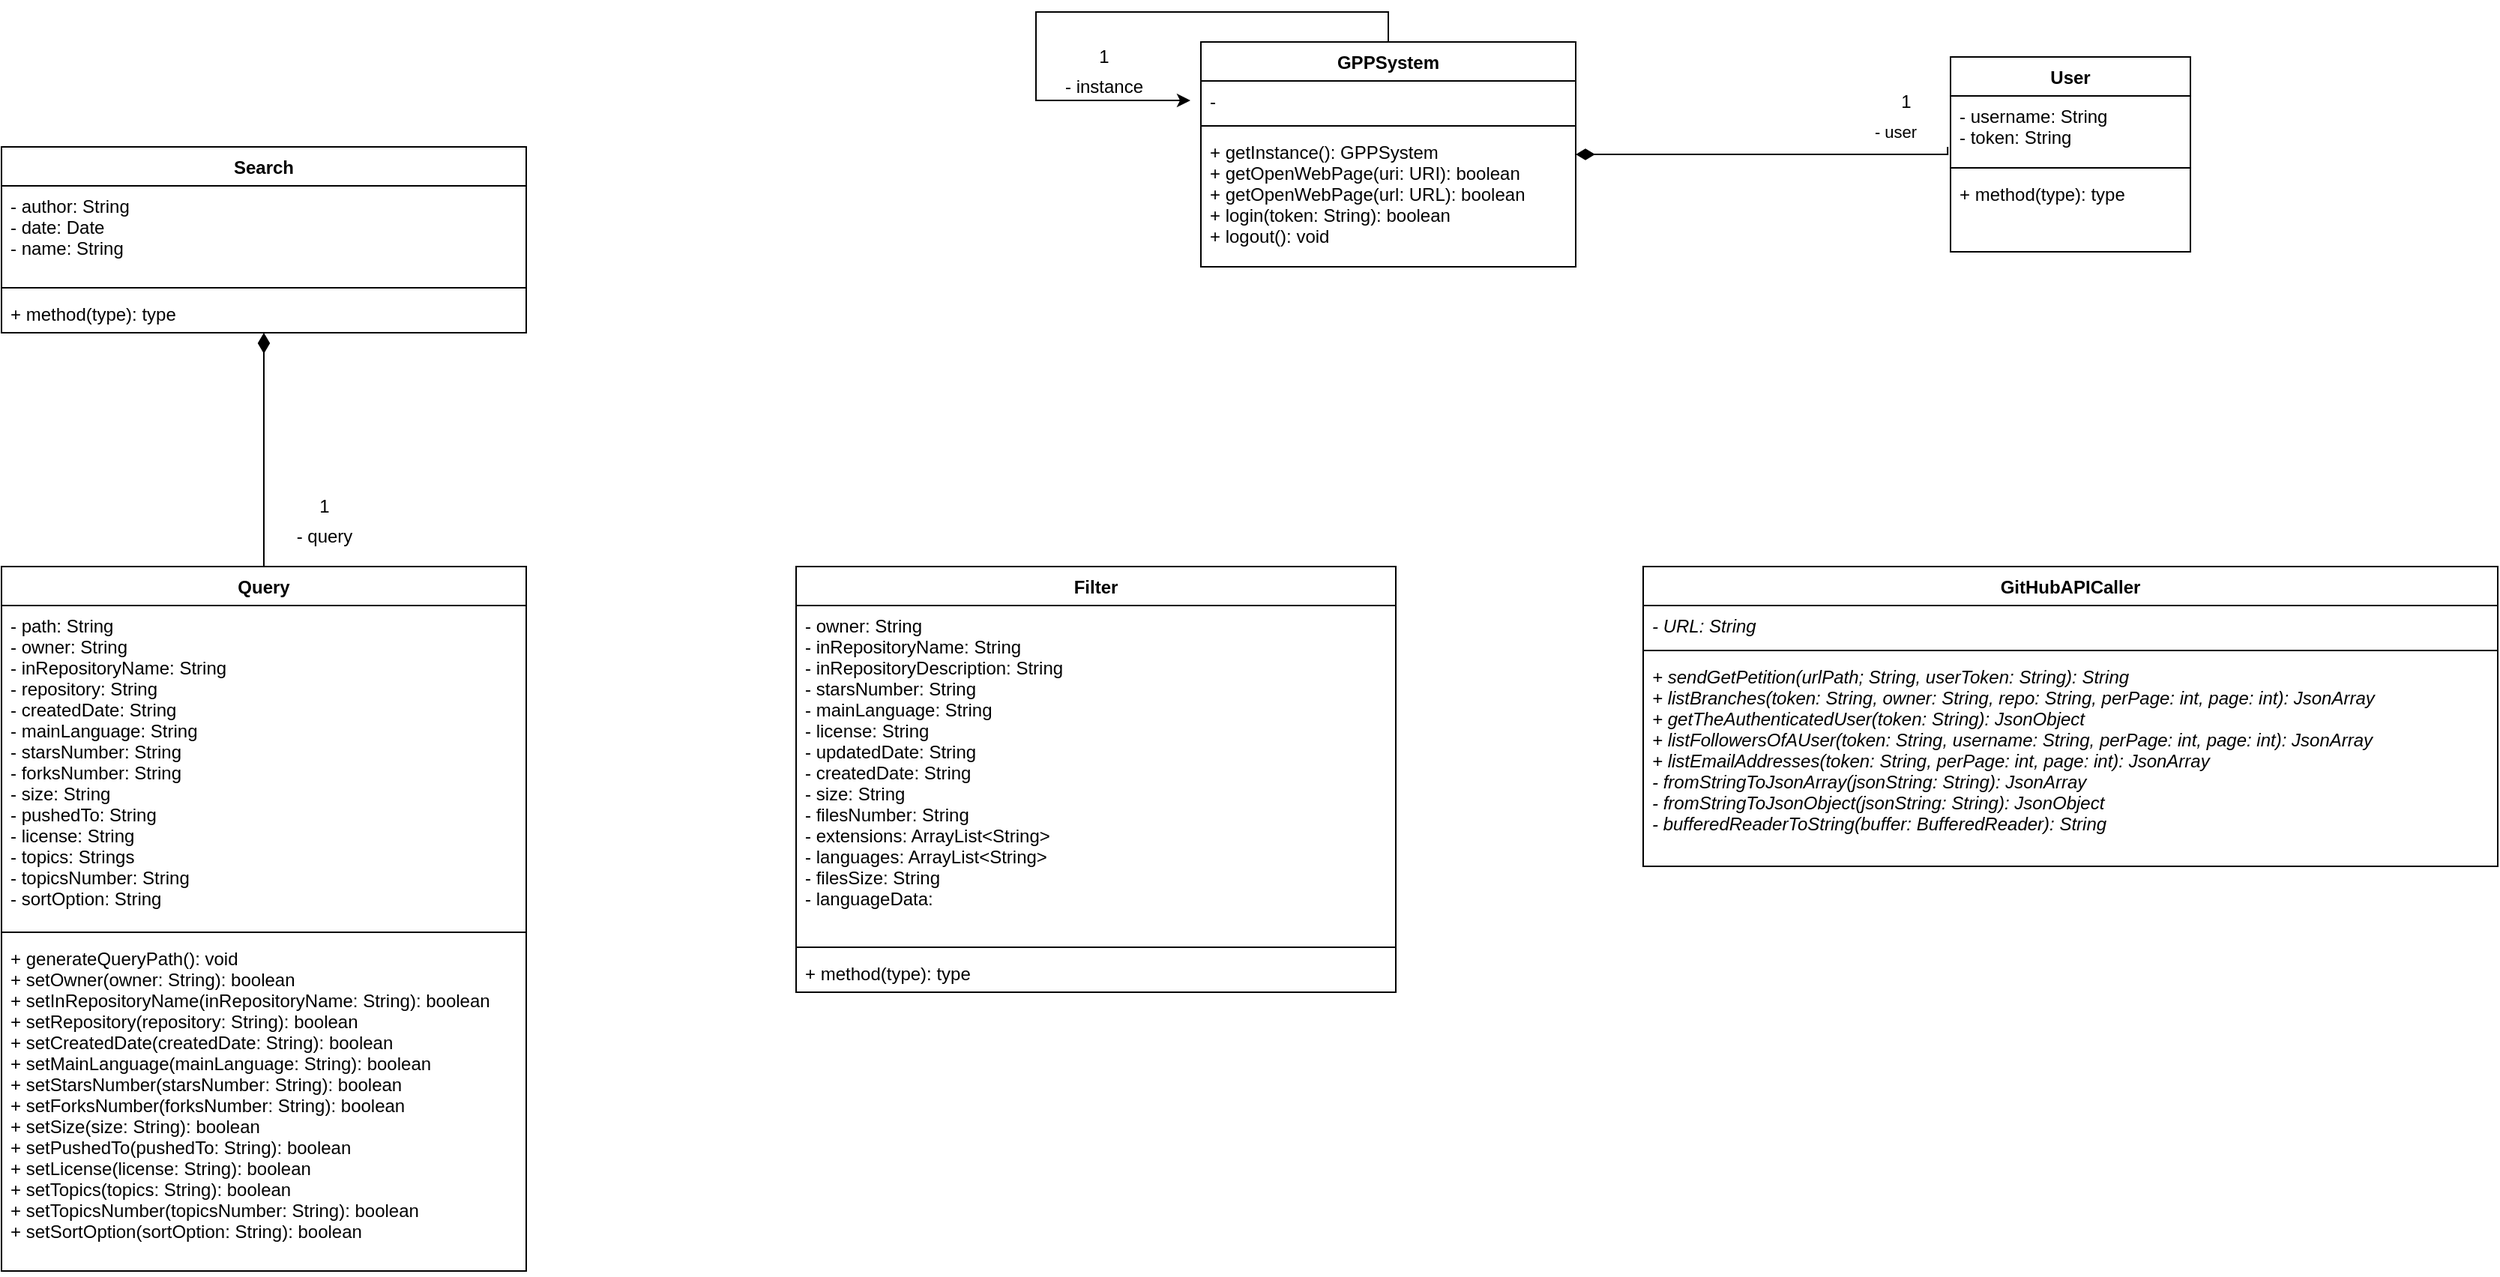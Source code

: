 <mxfile version="17.4.2" type="device"><diagram id="TpIDUPAYpjVUzHWfJlPl" name="Page-1"><mxGraphModel dx="2209" dy="764" grid="1" gridSize="10" guides="1" tooltips="1" connect="1" arrows="1" fold="1" page="1" pageScale="1" pageWidth="827" pageHeight="1169" math="0" shadow="0"><root><mxCell id="0"/><mxCell id="1" parent="0"/><mxCell id="edg_NWkt21_yDjRwn4f8-9" style="edgeStyle=orthogonalEdgeStyle;rounded=0;orthogonalLoop=1;jettySize=auto;html=1;entryX=-0.012;entryY=0.773;entryDx=0;entryDy=0;entryPerimeter=0;startArrow=diamondThin;startFill=1;endArrow=none;endFill=0;startSize=10;" parent="1" source="edg_NWkt21_yDjRwn4f8-1" target="edg_NWkt21_yDjRwn4f8-6" edge="1"><mxGeometry relative="1" as="geometry"><Array as="points"><mxPoint x="578" y="245"/></Array></mxGeometry></mxCell><mxCell id="edg_NWkt21_yDjRwn4f8-10" value="- user" style="edgeLabel;html=1;align=center;verticalAlign=middle;resizable=0;points=[];" parent="edg_NWkt21_yDjRwn4f8-9" vertex="1" connectable="0"><mxGeometry x="0.616" y="2" relative="1" as="geometry"><mxPoint x="8" y="-13" as="offset"/></mxGeometry></mxCell><mxCell id="edg_NWkt21_yDjRwn4f8-1" value="GPPSystem" style="swimlane;fontStyle=1;align=center;verticalAlign=top;childLayout=stackLayout;horizontal=1;startSize=26;horizontalStack=0;resizeParent=1;resizeParentMax=0;resizeLast=0;collapsible=1;marginBottom=0;" parent="1" vertex="1"><mxGeometry x="80" y="170" width="250" height="150" as="geometry"/></mxCell><mxCell id="edg_NWkt21_yDjRwn4f8-12" style="edgeStyle=orthogonalEdgeStyle;rounded=0;orthogonalLoop=1;jettySize=auto;html=1;startArrow=classic;startFill=1;endArrow=none;endFill=0;sourcePerimeterSpacing=7;strokeWidth=1;" parent="edg_NWkt21_yDjRwn4f8-1" source="edg_NWkt21_yDjRwn4f8-2" target="edg_NWkt21_yDjRwn4f8-1" edge="1"><mxGeometry relative="1" as="geometry"><Array as="points"><mxPoint x="-110" y="39"/><mxPoint x="-110" y="-20"/><mxPoint x="125" y="-20"/></Array></mxGeometry></mxCell><mxCell id="edg_NWkt21_yDjRwn4f8-2" value="- " style="text;strokeColor=none;fillColor=none;align=left;verticalAlign=top;spacingLeft=4;spacingRight=4;overflow=hidden;rotatable=0;points=[[0,0.5],[1,0.5]];portConstraint=eastwest;" parent="edg_NWkt21_yDjRwn4f8-1" vertex="1"><mxGeometry y="26" width="250" height="26" as="geometry"/></mxCell><mxCell id="edg_NWkt21_yDjRwn4f8-3" value="" style="line;strokeWidth=1;fillColor=none;align=left;verticalAlign=middle;spacingTop=-1;spacingLeft=3;spacingRight=3;rotatable=0;labelPosition=right;points=[];portConstraint=eastwest;" parent="edg_NWkt21_yDjRwn4f8-1" vertex="1"><mxGeometry y="52" width="250" height="8" as="geometry"/></mxCell><mxCell id="edg_NWkt21_yDjRwn4f8-4" value="+ getInstance(): GPPSystem&#10;+ getOpenWebPage(uri: URI): boolean&#10;+ getOpenWebPage(url: URL): boolean&#10;+ login(token: String): boolean&#10;+ logout(): void" style="text;strokeColor=none;fillColor=none;align=left;verticalAlign=top;spacingLeft=4;spacingRight=4;overflow=hidden;rotatable=0;points=[[0,0.5],[1,0.5]];portConstraint=eastwest;" parent="edg_NWkt21_yDjRwn4f8-1" vertex="1"><mxGeometry y="60" width="250" height="90" as="geometry"/></mxCell><mxCell id="edg_NWkt21_yDjRwn4f8-5" value="User" style="swimlane;fontStyle=1;align=center;verticalAlign=top;childLayout=stackLayout;horizontal=1;startSize=26;horizontalStack=0;resizeParent=1;resizeParentMax=0;resizeLast=0;collapsible=1;marginBottom=0;" parent="1" vertex="1"><mxGeometry x="580" y="180" width="160" height="130" as="geometry"/></mxCell><mxCell id="edg_NWkt21_yDjRwn4f8-6" value="- username: String&#10;- token: String" style="text;strokeColor=none;fillColor=none;align=left;verticalAlign=top;spacingLeft=4;spacingRight=4;overflow=hidden;rotatable=0;points=[[0,0.5],[1,0.5]];portConstraint=eastwest;" parent="edg_NWkt21_yDjRwn4f8-5" vertex="1"><mxGeometry y="26" width="160" height="44" as="geometry"/></mxCell><mxCell id="edg_NWkt21_yDjRwn4f8-7" value="" style="line;strokeWidth=1;fillColor=none;align=left;verticalAlign=middle;spacingTop=-1;spacingLeft=3;spacingRight=3;rotatable=0;labelPosition=right;points=[];portConstraint=eastwest;" parent="edg_NWkt21_yDjRwn4f8-5" vertex="1"><mxGeometry y="70" width="160" height="8" as="geometry"/></mxCell><mxCell id="edg_NWkt21_yDjRwn4f8-8" value="+ method(type): type" style="text;strokeColor=none;fillColor=none;align=left;verticalAlign=top;spacingLeft=4;spacingRight=4;overflow=hidden;rotatable=0;points=[[0,0.5],[1,0.5]];portConstraint=eastwest;" parent="edg_NWkt21_yDjRwn4f8-5" vertex="1"><mxGeometry y="78" width="160" height="52" as="geometry"/></mxCell><mxCell id="edg_NWkt21_yDjRwn4f8-11" value="1" style="text;html=1;align=center;verticalAlign=middle;resizable=0;points=[];autosize=1;strokeColor=none;fillColor=none;" parent="1" vertex="1"><mxGeometry x="540" y="200" width="20" height="20" as="geometry"/></mxCell><mxCell id="edg_NWkt21_yDjRwn4f8-13" value="- instance" style="text;html=1;align=center;verticalAlign=middle;resizable=0;points=[];autosize=1;strokeColor=none;fillColor=none;" parent="1" vertex="1"><mxGeometry x="-20" y="190" width="70" height="20" as="geometry"/></mxCell><mxCell id="edg_NWkt21_yDjRwn4f8-14" value="1" style="text;html=1;align=center;verticalAlign=middle;resizable=0;points=[];autosize=1;strokeColor=none;fillColor=none;" parent="1" vertex="1"><mxGeometry x="5" y="170" width="20" height="20" as="geometry"/></mxCell><mxCell id="edg_NWkt21_yDjRwn4f8-15" value="GitHubAPICaller" style="swimlane;fontStyle=1;align=center;verticalAlign=top;childLayout=stackLayout;horizontal=1;startSize=26;horizontalStack=0;resizeParent=1;resizeParentMax=0;resizeLast=0;collapsible=1;marginBottom=0;" parent="1" vertex="1"><mxGeometry x="375" y="520" width="570" height="200" as="geometry"/></mxCell><mxCell id="edg_NWkt21_yDjRwn4f8-16" value="- URL: String" style="text;strokeColor=none;fillColor=none;align=left;verticalAlign=top;spacingLeft=4;spacingRight=4;overflow=hidden;rotatable=0;points=[[0,0.5],[1,0.5]];portConstraint=eastwest;fontStyle=2" parent="edg_NWkt21_yDjRwn4f8-15" vertex="1"><mxGeometry y="26" width="570" height="26" as="geometry"/></mxCell><mxCell id="edg_NWkt21_yDjRwn4f8-17" value="" style="line;strokeWidth=1;fillColor=none;align=left;verticalAlign=middle;spacingTop=-1;spacingLeft=3;spacingRight=3;rotatable=0;labelPosition=right;points=[];portConstraint=eastwest;" parent="edg_NWkt21_yDjRwn4f8-15" vertex="1"><mxGeometry y="52" width="570" height="8" as="geometry"/></mxCell><mxCell id="edg_NWkt21_yDjRwn4f8-18" value="+ sendGetPetition(urlPath; String, userToken: String): String&#10;+ listBranches(token: String, owner: String, repo: String, perPage: int, page: int): JsonArray&#10;+ getTheAuthenticatedUser(token: String): JsonObject&#10;+ listFollowersOfAUser(token: String, username: String, perPage: int, page: int): JsonArray&#10;+ listEmailAddresses(token: String, perPage: int, page: int): JsonArray&#10;- fromStringToJsonArray(jsonString: String): JsonArray&#10;- fromStringToJsonObject(jsonString: String): JsonObject&#10;- bufferedReaderToString(buffer: BufferedReader): String" style="text;strokeColor=none;fillColor=none;align=left;verticalAlign=top;spacingLeft=4;spacingRight=4;overflow=hidden;rotatable=0;points=[[0,0.5],[1,0.5]];portConstraint=eastwest;fontStyle=2" parent="edg_NWkt21_yDjRwn4f8-15" vertex="1"><mxGeometry y="60" width="570" height="140" as="geometry"/></mxCell><mxCell id="_jQlbvdVLHg0VgGT_M-M-1" value="Query" style="swimlane;fontStyle=1;align=center;verticalAlign=top;childLayout=stackLayout;horizontal=1;startSize=26;horizontalStack=0;resizeParent=1;resizeParentMax=0;resizeLast=0;collapsible=1;marginBottom=0;" vertex="1" parent="1"><mxGeometry x="-720" y="520" width="350" height="470" as="geometry"/></mxCell><mxCell id="_jQlbvdVLHg0VgGT_M-M-2" value="- path: String&#10;- owner: String&#10;- inRepositoryName: String&#10;- repository: String&#10;- createdDate: String&#10;- mainLanguage: String&#10;- starsNumber: String&#10;- forksNumber: String&#10;- size: String&#10;- pushedTo: String&#10;- license: String&#10;- topics: Strings&#10;- topicsNumber: String&#10;- sortOption: String" style="text;strokeColor=none;fillColor=none;align=left;verticalAlign=top;spacingLeft=4;spacingRight=4;overflow=hidden;rotatable=0;points=[[0,0.5],[1,0.5]];portConstraint=eastwest;" vertex="1" parent="_jQlbvdVLHg0VgGT_M-M-1"><mxGeometry y="26" width="350" height="214" as="geometry"/></mxCell><mxCell id="_jQlbvdVLHg0VgGT_M-M-3" value="" style="line;strokeWidth=1;fillColor=none;align=left;verticalAlign=middle;spacingTop=-1;spacingLeft=3;spacingRight=3;rotatable=0;labelPosition=right;points=[];portConstraint=eastwest;" vertex="1" parent="_jQlbvdVLHg0VgGT_M-M-1"><mxGeometry y="240" width="350" height="8" as="geometry"/></mxCell><mxCell id="_jQlbvdVLHg0VgGT_M-M-4" value="+ generateQueryPath(): void&#10;+ setOwner(owner: String): boolean&#10;+ setInRepositoryName(inRepositoryName: String): boolean&#10;+ setRepository(repository: String): boolean&#10;+ setCreatedDate(createdDate: String): boolean&#10;+ setMainLanguage(mainLanguage: String): boolean&#10;+ setStarsNumber(starsNumber: String): boolean&#10;+ setForksNumber(forksNumber: String): boolean&#10;+ setSize(size: String): boolean&#10;+ setPushedTo(pushedTo: String): boolean&#10;+ setLicense(license: String): boolean&#10;+ setTopics(topics: String): boolean&#10;+ setTopicsNumber(topicsNumber: String): boolean&#10;+ setSortOption(sortOption: String): boolean" style="text;strokeColor=none;fillColor=none;align=left;verticalAlign=top;spacingLeft=4;spacingRight=4;overflow=hidden;rotatable=0;points=[[0,0.5],[1,0.5]];portConstraint=eastwest;" vertex="1" parent="_jQlbvdVLHg0VgGT_M-M-1"><mxGeometry y="248" width="350" height="222" as="geometry"/></mxCell><mxCell id="_jQlbvdVLHg0VgGT_M-M-9" style="edgeStyle=orthogonalEdgeStyle;rounded=0;orthogonalLoop=1;jettySize=auto;html=1;entryX=0.5;entryY=0;entryDx=0;entryDy=0;endArrow=none;endFill=0;startArrow=diamondThin;startFill=1;strokeWidth=1;targetPerimeterSpacing=0;sourcePerimeterSpacing=0;startSize=11;" edge="1" parent="1" source="_jQlbvdVLHg0VgGT_M-M-5" target="_jQlbvdVLHg0VgGT_M-M-1"><mxGeometry relative="1" as="geometry"/></mxCell><mxCell id="_jQlbvdVLHg0VgGT_M-M-5" value="Search" style="swimlane;fontStyle=1;align=center;verticalAlign=top;childLayout=stackLayout;horizontal=1;startSize=26;horizontalStack=0;resizeParent=1;resizeParentMax=0;resizeLast=0;collapsible=1;marginBottom=0;" vertex="1" parent="1"><mxGeometry x="-720" y="240" width="350" height="124" as="geometry"/></mxCell><mxCell id="_jQlbvdVLHg0VgGT_M-M-6" value="- author: String&#10;- date: Date&#10;- name: String" style="text;strokeColor=none;fillColor=none;align=left;verticalAlign=top;spacingLeft=4;spacingRight=4;overflow=hidden;rotatable=0;points=[[0,0.5],[1,0.5]];portConstraint=eastwest;" vertex="1" parent="_jQlbvdVLHg0VgGT_M-M-5"><mxGeometry y="26" width="350" height="64" as="geometry"/></mxCell><mxCell id="_jQlbvdVLHg0VgGT_M-M-7" value="" style="line;strokeWidth=1;fillColor=none;align=left;verticalAlign=middle;spacingTop=-1;spacingLeft=3;spacingRight=3;rotatable=0;labelPosition=right;points=[];portConstraint=eastwest;" vertex="1" parent="_jQlbvdVLHg0VgGT_M-M-5"><mxGeometry y="90" width="350" height="8" as="geometry"/></mxCell><mxCell id="_jQlbvdVLHg0VgGT_M-M-8" value="+ method(type): type" style="text;strokeColor=none;fillColor=none;align=left;verticalAlign=top;spacingLeft=4;spacingRight=4;overflow=hidden;rotatable=0;points=[[0,0.5],[1,0.5]];portConstraint=eastwest;" vertex="1" parent="_jQlbvdVLHg0VgGT_M-M-5"><mxGeometry y="98" width="350" height="26" as="geometry"/></mxCell><mxCell id="_jQlbvdVLHg0VgGT_M-M-10" value="1" style="text;html=1;align=center;verticalAlign=middle;resizable=0;points=[];autosize=1;strokeColor=none;fillColor=none;" vertex="1" parent="1"><mxGeometry x="-515" y="470" width="20" height="20" as="geometry"/></mxCell><mxCell id="_jQlbvdVLHg0VgGT_M-M-11" value="- query" style="text;html=1;align=center;verticalAlign=middle;resizable=0;points=[];autosize=1;strokeColor=none;fillColor=none;" vertex="1" parent="1"><mxGeometry x="-530" y="490" width="50" height="20" as="geometry"/></mxCell><mxCell id="_jQlbvdVLHg0VgGT_M-M-12" value="Filter" style="swimlane;fontStyle=1;align=center;verticalAlign=top;childLayout=stackLayout;horizontal=1;startSize=26;horizontalStack=0;resizeParent=1;resizeParentMax=0;resizeLast=0;collapsible=1;marginBottom=0;" vertex="1" parent="1"><mxGeometry x="-190" y="520" width="400" height="284" as="geometry"/></mxCell><mxCell id="_jQlbvdVLHg0VgGT_M-M-13" value="- owner: String&#10;- inRepositoryName: String&#10;- inRepositoryDescription: String&#10;- starsNumber: String&#10;- mainLanguage: String&#10;- license: String&#10;- updatedDate: String&#10;- createdDate: String&#10;- size: String&#10;- filesNumber: String&#10;- extensions: ArrayList&lt;String&gt;&#10;- languages: ArrayList&lt;String&gt;&#10;- filesSize: String&#10;- languageData: " style="text;strokeColor=none;fillColor=none;align=left;verticalAlign=top;spacingLeft=4;spacingRight=4;overflow=hidden;rotatable=0;points=[[0,0.5],[1,0.5]];portConstraint=eastwest;" vertex="1" parent="_jQlbvdVLHg0VgGT_M-M-12"><mxGeometry y="26" width="400" height="224" as="geometry"/></mxCell><mxCell id="_jQlbvdVLHg0VgGT_M-M-14" value="" style="line;strokeWidth=1;fillColor=none;align=left;verticalAlign=middle;spacingTop=-1;spacingLeft=3;spacingRight=3;rotatable=0;labelPosition=right;points=[];portConstraint=eastwest;" vertex="1" parent="_jQlbvdVLHg0VgGT_M-M-12"><mxGeometry y="250" width="400" height="8" as="geometry"/></mxCell><mxCell id="_jQlbvdVLHg0VgGT_M-M-15" value="+ method(type): type" style="text;strokeColor=none;fillColor=none;align=left;verticalAlign=top;spacingLeft=4;spacingRight=4;overflow=hidden;rotatable=0;points=[[0,0.5],[1,0.5]];portConstraint=eastwest;" vertex="1" parent="_jQlbvdVLHg0VgGT_M-M-12"><mxGeometry y="258" width="400" height="26" as="geometry"/></mxCell></root></mxGraphModel></diagram></mxfile>